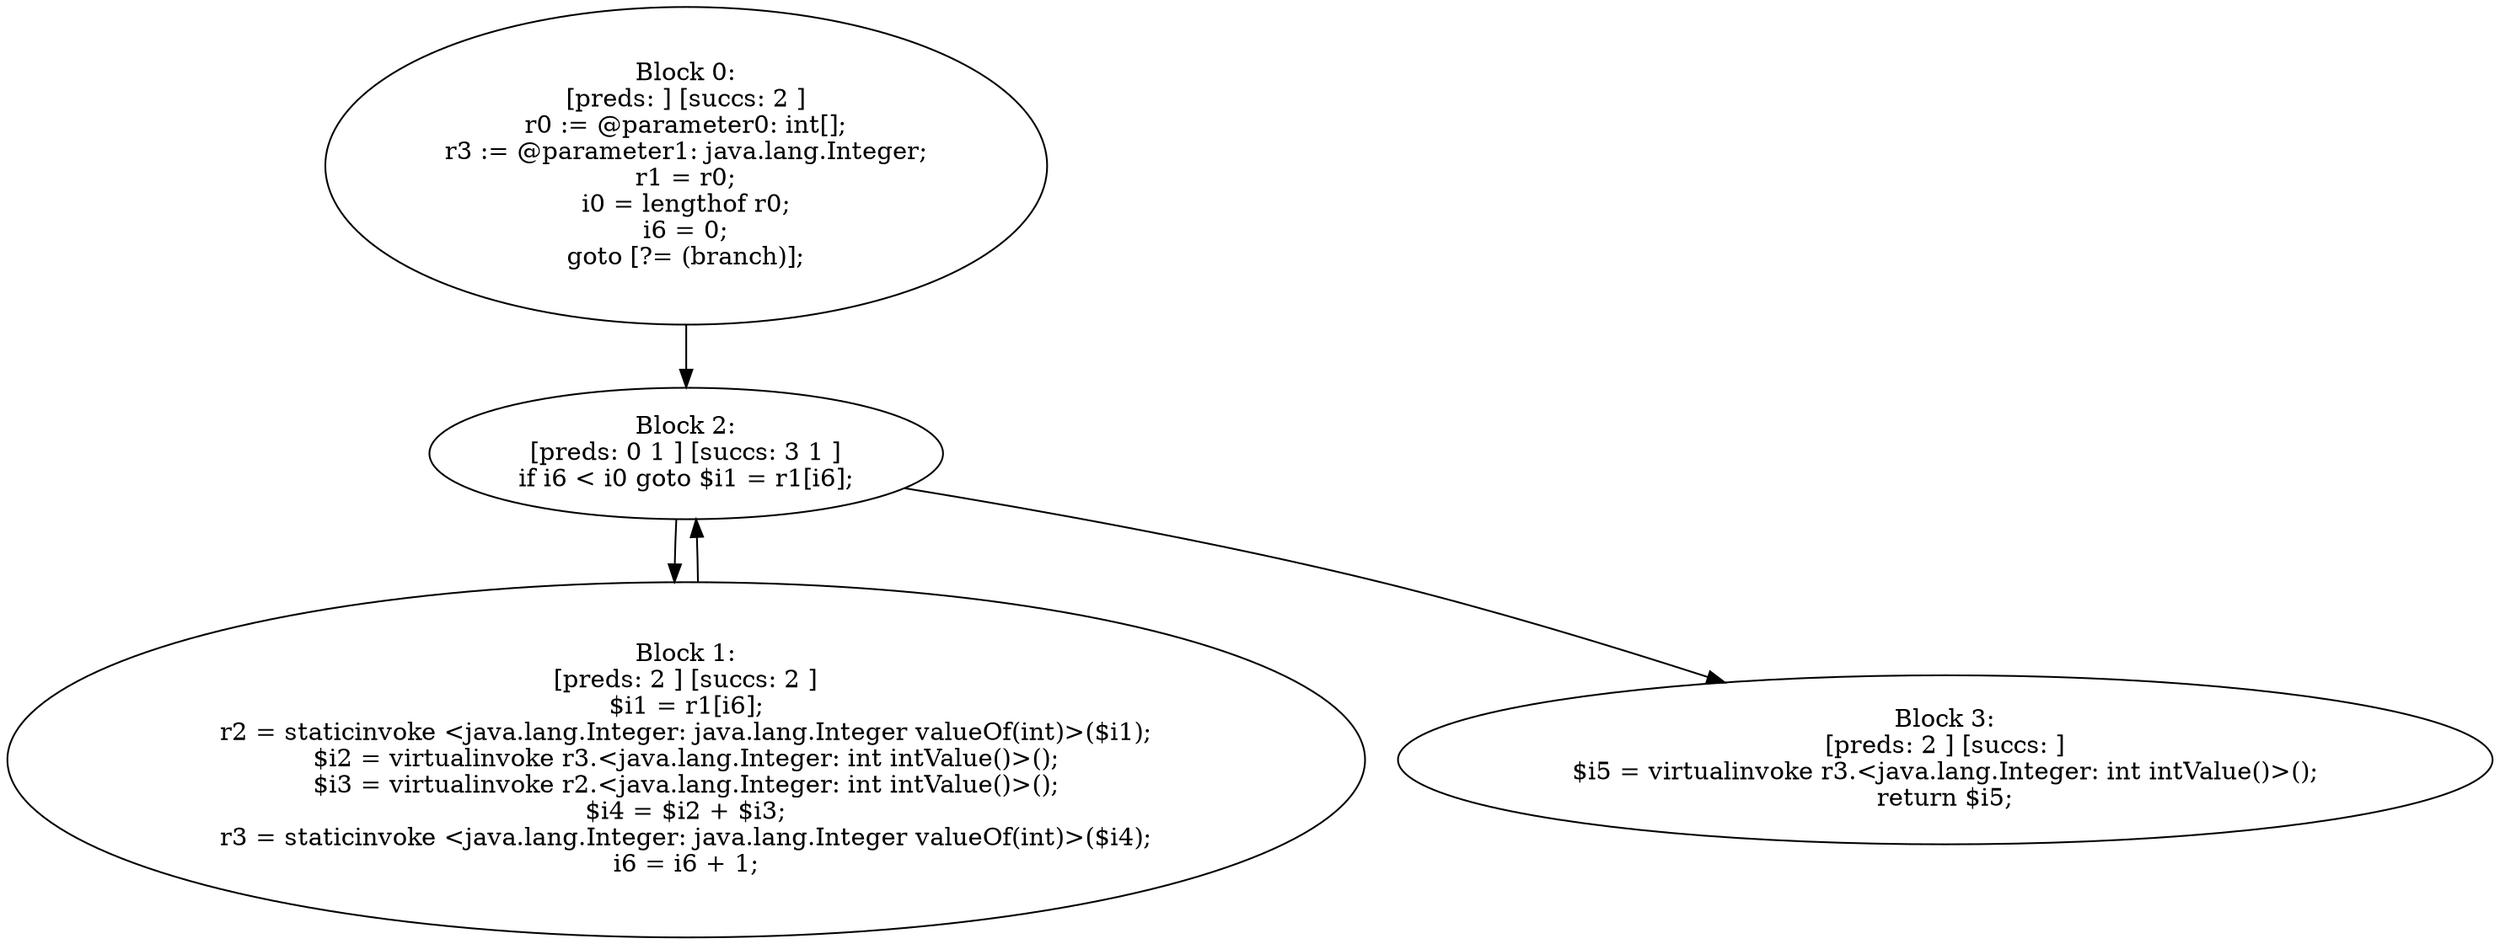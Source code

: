 digraph "unitGraph" {
    "Block 0:
[preds: ] [succs: 2 ]
r0 := @parameter0: int[];
r3 := @parameter1: java.lang.Integer;
r1 = r0;
i0 = lengthof r0;
i6 = 0;
goto [?= (branch)];
"
    "Block 1:
[preds: 2 ] [succs: 2 ]
$i1 = r1[i6];
r2 = staticinvoke <java.lang.Integer: java.lang.Integer valueOf(int)>($i1);
$i2 = virtualinvoke r3.<java.lang.Integer: int intValue()>();
$i3 = virtualinvoke r2.<java.lang.Integer: int intValue()>();
$i4 = $i2 + $i3;
r3 = staticinvoke <java.lang.Integer: java.lang.Integer valueOf(int)>($i4);
i6 = i6 + 1;
"
    "Block 2:
[preds: 0 1 ] [succs: 3 1 ]
if i6 < i0 goto $i1 = r1[i6];
"
    "Block 3:
[preds: 2 ] [succs: ]
$i5 = virtualinvoke r3.<java.lang.Integer: int intValue()>();
return $i5;
"
    "Block 0:
[preds: ] [succs: 2 ]
r0 := @parameter0: int[];
r3 := @parameter1: java.lang.Integer;
r1 = r0;
i0 = lengthof r0;
i6 = 0;
goto [?= (branch)];
"->"Block 2:
[preds: 0 1 ] [succs: 3 1 ]
if i6 < i0 goto $i1 = r1[i6];
";
    "Block 1:
[preds: 2 ] [succs: 2 ]
$i1 = r1[i6];
r2 = staticinvoke <java.lang.Integer: java.lang.Integer valueOf(int)>($i1);
$i2 = virtualinvoke r3.<java.lang.Integer: int intValue()>();
$i3 = virtualinvoke r2.<java.lang.Integer: int intValue()>();
$i4 = $i2 + $i3;
r3 = staticinvoke <java.lang.Integer: java.lang.Integer valueOf(int)>($i4);
i6 = i6 + 1;
"->"Block 2:
[preds: 0 1 ] [succs: 3 1 ]
if i6 < i0 goto $i1 = r1[i6];
";
    "Block 2:
[preds: 0 1 ] [succs: 3 1 ]
if i6 < i0 goto $i1 = r1[i6];
"->"Block 3:
[preds: 2 ] [succs: ]
$i5 = virtualinvoke r3.<java.lang.Integer: int intValue()>();
return $i5;
";
    "Block 2:
[preds: 0 1 ] [succs: 3 1 ]
if i6 < i0 goto $i1 = r1[i6];
"->"Block 1:
[preds: 2 ] [succs: 2 ]
$i1 = r1[i6];
r2 = staticinvoke <java.lang.Integer: java.lang.Integer valueOf(int)>($i1);
$i2 = virtualinvoke r3.<java.lang.Integer: int intValue()>();
$i3 = virtualinvoke r2.<java.lang.Integer: int intValue()>();
$i4 = $i2 + $i3;
r3 = staticinvoke <java.lang.Integer: java.lang.Integer valueOf(int)>($i4);
i6 = i6 + 1;
";
}
